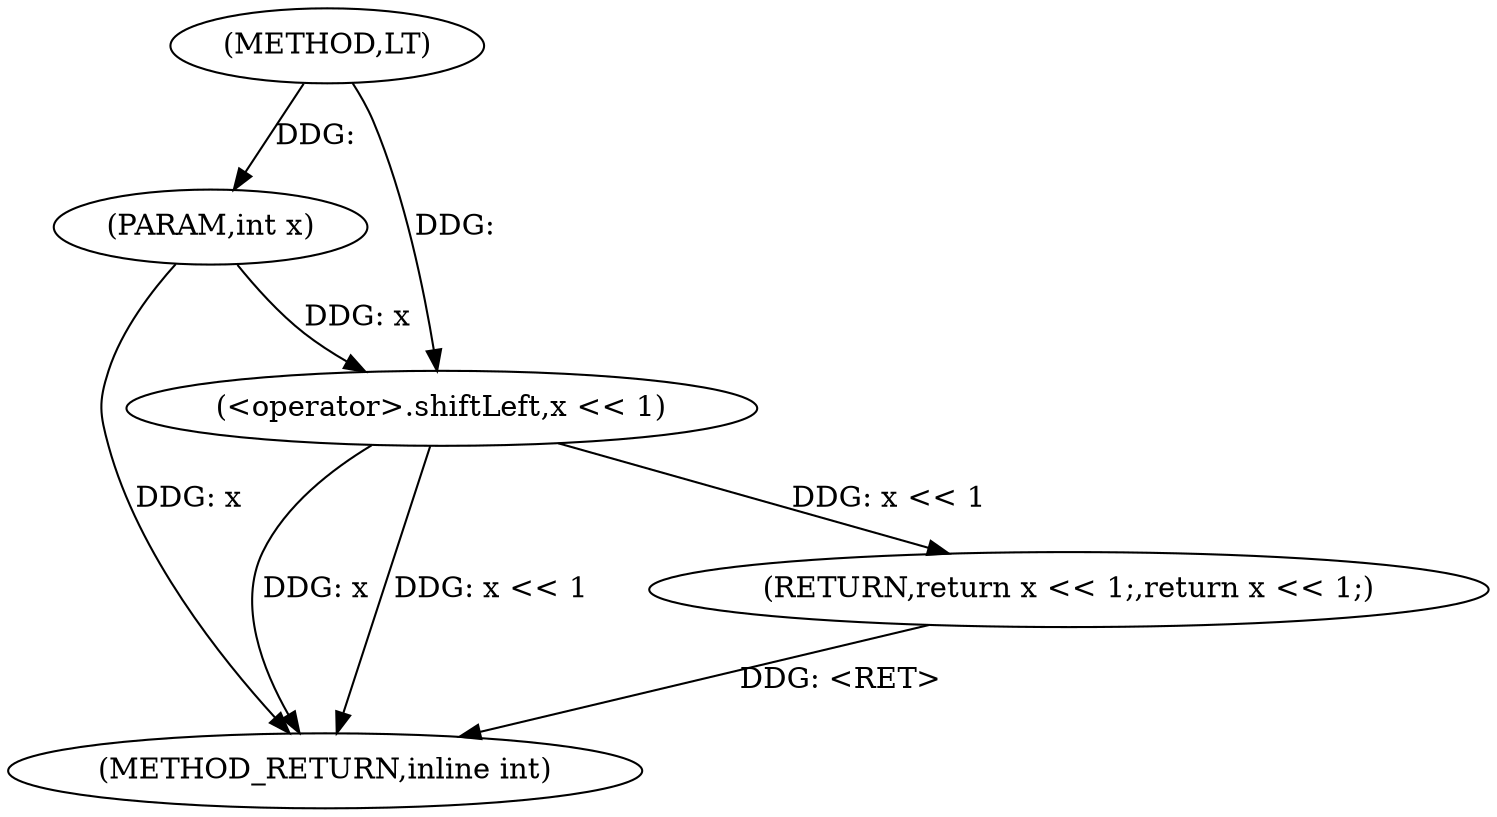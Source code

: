 digraph "LT" {  
"1000129" [label = "(METHOD,LT)" ]
"1000136" [label = "(METHOD_RETURN,inline int)" ]
"1000130" [label = "(PARAM,int x)" ]
"1000132" [label = "(RETURN,return x << 1;,return x << 1;)" ]
"1000133" [label = "(<operator>.shiftLeft,x << 1)" ]
  "1000130" -> "1000136"  [ label = "DDG: x"] 
  "1000133" -> "1000136"  [ label = "DDG: x"] 
  "1000133" -> "1000136"  [ label = "DDG: x << 1"] 
  "1000132" -> "1000136"  [ label = "DDG: <RET>"] 
  "1000129" -> "1000130"  [ label = "DDG: "] 
  "1000133" -> "1000132"  [ label = "DDG: x << 1"] 
  "1000130" -> "1000133"  [ label = "DDG: x"] 
  "1000129" -> "1000133"  [ label = "DDG: "] 
}
